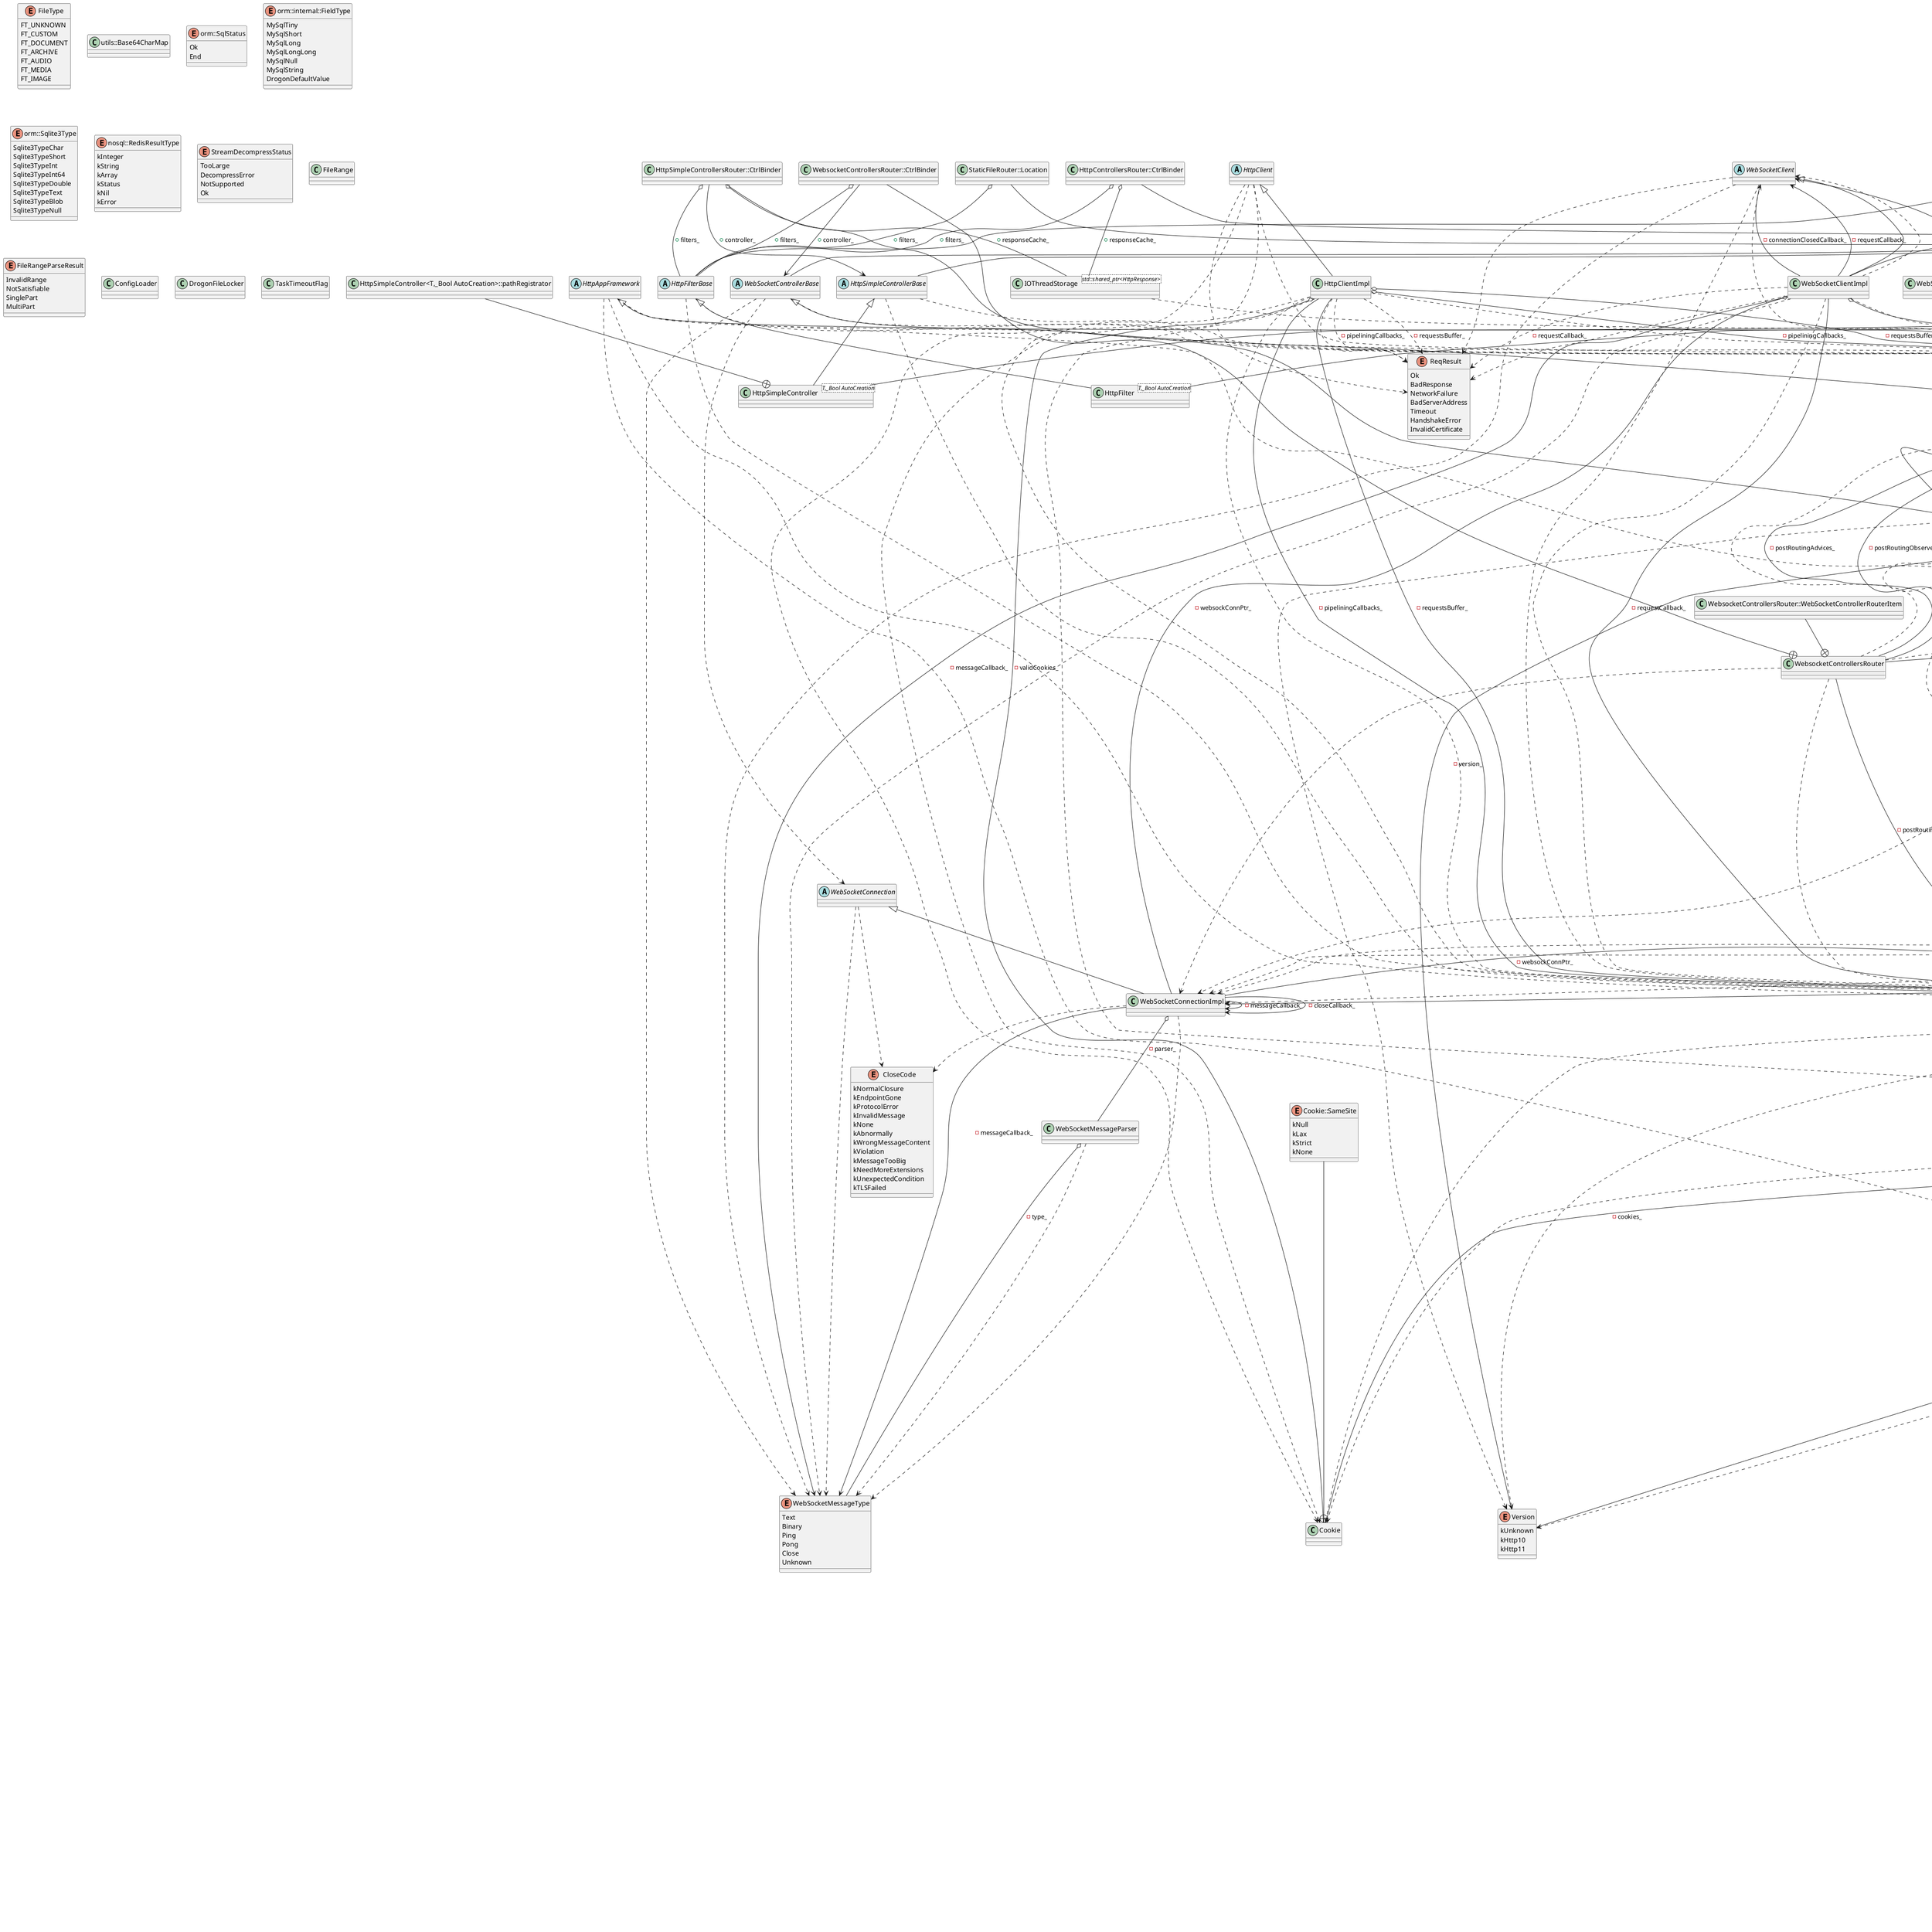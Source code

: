 @startuml
enum "HttpStatusCode" as C_0002294020846573993468
enum C_0002294020846573993468 {
kUnknown
k100Continue
k101SwitchingProtocols
k102Processing
k103EarlyHints
k200OK
k201Created
k202Accepted
k203NonAuthoritativeInformation
k204NoContent
k205ResetContent
k206PartialContent
k207MultiStatus
k208AlreadyReported
k226IMUsed
k300MultipleChoices
k301MovedPermanently
k302Found
k303SeeOther
k304NotModified
k305UseProxy
k306Unused
k307TemporaryRedirect
k308PermanentRedirect
k400BadRequest
k401Unauthorized
k402PaymentRequired
k403Forbidden
k404NotFound
k405MethodNotAllowed
k406NotAcceptable
k407ProxyAuthenticationRequired
k408RequestTimeout
k409Conflict
k410Gone
k411LengthRequired
k412PreconditionFailed
k413RequestEntityTooLarge
k414RequestURITooLarge
k415UnsupportedMediaType
k416RequestedRangeNotSatisfiable
k417ExpectationFailed
k418ImATeapot
k421MisdirectedRequest
k422UnprocessableEntity
k423Locked
k424FailedDependency
k425TooEarly
k426UpgradeRequired
k428PreconditionRequired
k429TooManyRequests
k431RequestHeaderFieldsTooLarge
k451UnavailableForLegalReasons
k500InternalServerError
k501NotImplemented
k502BadGateway
k503ServiceUnavailable
k504GatewayTimeout
k505HTTPVersionNotSupported
k506VariantAlsoNegotiates
k507InsufficientStorage
k508LoopDetected
k510NotExtended
k511NetworkAuthenticationRequired
}
enum "Version" as C_0000197817700020926822
enum C_0000197817700020926822 {
kUnknown
kHttp10
kHttp11
}
enum "ContentType" as C_0002066557435230642449
enum C_0002066557435230642449 {
CT_NONE
CT_APPLICATION_JSON
CT_TEXT_PLAIN
CT_TEXT_HTML
CT_APPLICATION_X_FORM
CT_APPLICATION_X_JAVASCRIPT
CT_TEXT_CSS
CT_TEXT_XML
CT_APPLICATION_XML
CT_TEXT_XSL
CT_APPLICATION_WASM
CT_APPLICATION_OCTET_STREAM
CT_APPLICATION_X_FONT_TRUETYPE
CT_APPLICATION_X_FONT_OPENTYPE
CT_APPLICATION_FONT_WOFF
CT_APPLICATION_FONT_WOFF2
CT_APPLICATION_VND_MS_FONTOBJ
CT_APPLICATION_PDF
CT_IMAGE_SVG_XML
CT_IMAGE_PNG
CT_IMAGE_WEBP
CT_IMAGE_AVIF
CT_IMAGE_JPG
CT_IMAGE_GIF
CT_IMAGE_XICON
CT_IMAGE_ICNS
CT_IMAGE_BMP
CT_MULTIPART_FORM_DATA
CT_CUSTOM
}
enum "FileType" as C_0000046087860677639494
enum C_0000046087860677639494 {
FT_UNKNOWN
FT_CUSTOM
FT_DOCUMENT
FT_ARCHIVE
FT_AUDIO
FT_MEDIA
FT_IMAGE
}
enum "HttpMethod" as C_0002297089588192879184
enum C_0002297089588192879184 {
Get
Post
Head
Put
Delete
Options
Patch
Invalid
}
enum "ReqResult" as C_0002149760671946388471
enum C_0002149760671946388471 {
Ok
BadResponse
NetworkFailure
BadServerAddress
Timeout
HandshakeError
InvalidCertificate
}
enum "WebSocketMessageType" as C_0001493037087324526865
enum C_0001493037087324526865 {
Text
Binary
Ping
Pong
Close
Unknown
}
abstract "HttpMessageBody" as C_0001754708542321847598
abstract C_0001754708542321847598 {
}
enum "HttpMessageBody::BodyType" as C_0000605428589634827505
enum C_0000605428589634827505 {
kNone
kString
kStringView
}
class "HttpMessageStringBody" as C_0001277789552022385231
class C_0001277789552022385231 {
}
class "HttpMessageStringViewBody" as C_0002060394961817502911
class C_0002060394961817502911 {
}
class "DrClassMap" as C_0000226157856975215688
class C_0000226157856975215688 {
}
class "Cookie" as C_0000629720874538387081
class C_0000629720874538387081 {
}
enum "Cookie::SameSite" as C_0002106053951744410615
enum C_0002106053951744410615 {
kNull
kLax
kStrict
kNone
}
class "HttpViewData" as C_0001371109155471867910
class C_0001371109155471867910 {
}
abstract "HttpResponse" as C_0001901795027020512498
abstract C_0001901795027020512498 {
}
class "utils::Base64CharMap" as C_0000809694871541360801
class C_0000809694871541360801 {
}
class "HttpResponseImpl" as C_0000381476730916804538
class C_0000381476730916804538 {
}
class "orm::DrogonDbException" as C_0000490701912571951483
class C_0000490701912571951483 {
}
class "orm::Failure" as C_0000456369170220033535
class C_0000456369170220033535 {
}
class "orm::BrokenConnection" as C_0001376443961393314631
class C_0001376443961393314631 {
}
class "orm::SqlError" as C_0000110094149694428433
class C_0000110094149694428433 {
}
class "orm::InDoubtError" as C_0001329812002507284968
class C_0001329812002507284968 {
}
class "orm::TransactionRollback" as C_0001914524283162894475
class C_0001914524283162894475 {
}
class "orm::SerializationFailure" as C_0001257602633022102086
class C_0001257602633022102086 {
}
class "orm::StatementCompletionUnknown" as C_0000994616565579621556
class C_0000994616565579621556 {
}
class "orm::DeadlockDetected" as C_0001888794958766654274
class C_0001888794958766654274 {
}
class "orm::InternalError" as C_0002261831672566029641
class C_0002261831672566029641 {
}
class "orm::TimeoutError" as C_0002302674545447868988
class C_0002302674545447868988 {
}
class "orm::UsageError" as C_0000254083566728914352
class C_0000254083566728914352 {
}
class "orm::ArgumentError" as C_0000916768331014483169
class C_0000916768331014483169 {
}
class "orm::ConversionError" as C_0001845087573322512354
class C_0001845087573322512354 {
}
class "orm::RangeError" as C_0001211430318191908949
class C_0001211430318191908949 {
}
class "orm::UnexpectedRows" as C_0000875683457816288818
class C_0000875683457816288818 {
}
class "orm::FeatureNotSupported" as C_0000303146722636107252
class C_0000303146722636107252 {
}
class "orm::DataException" as C_0000450066591467892548
class C_0000450066591467892548 {
}
class "orm::IntegrityConstraintViolation" as C_0000183985701049491110
class C_0000183985701049491110 {
}
class "orm::RestrictViolation" as C_0001486865965422908195
class C_0001486865965422908195 {
}
class "orm::NotNullViolation" as C_0001815296255384798414
class C_0001815296255384798414 {
}
class "orm::ForeignKeyViolation" as C_0000507707051843650703
class C_0000507707051843650703 {
}
class "orm::UniqueViolation" as C_0002008857915781258230
class C_0002008857915781258230 {
}
class "orm::CheckViolation" as C_0001924239052726442346
class C_0001924239052726442346 {
}
class "orm::InvalidCursorState" as C_0001566428556455139836
class C_0001566428556455139836 {
}
class "orm::InvalidSqlStatementName" as C_0000759062901150113307
class C_0000759062901150113307 {
}
class "orm::InvalidCursorName" as C_0001606121618321444316
class C_0001606121618321444316 {
}
class "orm::SyntaxError" as C_0000259099048957574831
class C_0000259099048957574831 {
}
class "orm::UndefinedColumn" as C_0001273053679516529581
class C_0001273053679516529581 {
}
class "orm::UndefinedFunction" as C_0000175001950433608832
class C_0000175001950433608832 {
}
class "orm::UndefinedTable" as C_0000506640526327418335
class C_0000506640526327418335 {
}
class "orm::InsufficientPrivilege" as C_0000615127120924718627
class C_0000615127120924718627 {
}
class "orm::InsufficientResources" as C_0002116496948881352812
class C_0002116496948881352812 {
}
class "orm::DiskFull" as C_0001472863203085702367
class C_0001472863203085702367 {
}
class "orm::OutOfMemory" as C_0000590086373805922620
class C_0000590086373805922620 {
}
class "orm::TooManyConnections" as C_0001565267492265102292
class C_0001565267492265102292 {
}
class "orm::ArrayParser" as C_0001031019763544911241
class C_0001031019763544911241 {
}
enum "orm::ArrayParser::juncture" as C_0000083418169140719751
enum C_0000083418169140719751 {
row_start
row_end
null_value
string_value
done
}
enum "orm::SqlStatus" as C_0000864614178541128980
enum C_0000864614178541128980 {
Ok
End
}
class "orm::Result" as C_0001879694154331038123
class C_0001879694154331038123 {
}
class "orm::Row" as C_0001497249381223800335
class C_0001497249381223800335 {
}
class "orm::Field" as C_0000384421613627818213
class C_0000384421613627818213 {
}
class "orm::ConstResultIterator" as C_0000759497631999745177
class C_0000759497631999745177 {
}
class "orm::ConstReverseResultIterator" as C_0001683013422590829842
class C_0001683013422590829842 {
}
class "orm::ConstRowIterator" as C_0001908145275863799607
class C_0001908145275863799607 {
}
class "orm::ConstReverseRowIterator" as C_0000154149308819588584
class C_0000154149308819588584 {
}
class "orm::DefaultValue" as C_0001242350316431051799
class C_0001242350316431051799 {
}
enum "orm::internal::FieldType" as C_0001803163228504873872
enum C_0001803163228504873872 {
MySqlTiny
MySqlShort
MySqlLong
MySqlLongLong
MySqlNull
MySqlString
DrogonDefaultValue
}
class "orm::internal::FunctionTraits<void (*)()>" as C_0000513185118210984636
class C_0000513185118210984636 {
}
class "orm::internal::FunctionTraits<Function>" as C_0001957603977180218076
class C_0001957603977180218076 {
}
class "orm::internal::FunctionTraits<ReturnType (ClassType::*)(Arguments...) const>" as C_0000443970950058419486
class C_0000443970950058419486 {
}
class "orm::internal::FunctionTraits<ReturnType (ClassType::*)(Arguments...)>" as C_0001417883023260479158
class C_0001417883023260479158 {
}
class "orm::internal::FunctionTraits<void (*)(const orm::Result &)>" as C_0000205829849769570168
class C_0000205829849769570168 {
}
class "orm::internal::FunctionTraits<void (*)(const orm::DrogonDbException &)>" as C_0001346608393855696837
class C_0001346608393855696837 {
}
class "orm::internal::FunctionTraits<void (*)(const std::__exception_ptr::exception_ptr &)>" as C_0001142968759717352443
class C_0001142968759717352443 {
}
class "orm::internal::FunctionTraits<ReturnType (*)(bool>" as C_0000567210264324755522
class C_0000567210264324755522 {
}
class "orm::internal::FunctionTraits<ReturnType (*)(Arguments...)>" as C_0001981897510351264598
class C_0001981897510351264598 {
}
class "orm::internal::VectorTypeTraits<T>" as C_0000786554807114980109
class C_0000786554807114980109 {
}
class "orm::internal::VectorTypeTraits<std::vector<std::shared_ptr<type-parameter-0-0>,std::allocator<std::shared_ptr<type-parameter-0-0>>>>" as C_0000874217699456090752
class C_0000874217699456090752 {
}
class "orm::internal::VectorTypeTraits<std::string>" as C_0001028932301327099173
class C_0001028932301327099173 {
}
class "orm::internal::CallbackArgTypeTraits<T>" as C_0001591051183953441591
class C_0001591051183953441591 {
}
class "orm::internal::CallbackArgTypeTraits<T *>" as C_0000843017854924881578
class C_0000843017854924881578 {
}
class "orm::internal::CallbackArgTypeTraits<T &>" as C_0001623635363292769104
class C_0001623635363292769104 {
}
class "orm::internal::CallbackArgTypeTraits<T &&>" as C_0000449587150521759061
class C_0000449587150521759061 {
}
class "orm::internal::CallbackArgTypeTraits<const type-parameter-0-0 &>" as C_0000863179859175409524
class C_0000863179859175409524 {
}
abstract "orm::internal::CallbackHolderBase" as C_0000811563132313094349
abstract C_0000811563132313094349 {
}
class "orm::internal::CallbackHolder<Function>" as C_0001889359869870982877
class C_0001889359869870982877 {
}
class "orm::internal::SqlBinder" as C_0000468897011034681203
class C_0000468897011034681203 {
}
class "orm::internal::FunctionTraits<>" as C_0002073642679454323555
class C_0002073642679454323555 {
}
enum "orm::ClientType" as C_0002190783142543069125
enum C_0002190783142543069125 {
PostgreSQL
Mysql
Sqlite3
}
enum "orm::Sqlite3Type" as C_0001301027004849434510
enum C_0001301027004849434510 {
Sqlite3TypeChar
Sqlite3TypeShort
Sqlite3TypeInt
Sqlite3TypeInt64
Sqlite3TypeDouble
Sqlite3TypeText
Sqlite3TypeBlob
Sqlite3TypeNull
}
enum "orm::Mode" as C_0001225333086930819835
enum C_0001225333086930819835 {
NonBlocking
Blocking
}
abstract "orm::DbClient" as C_0000471532526581045605
abstract C_0000471532526581045605 {
}
abstract "orm::Transaction" as C_0000456939794030293158
abstract C_0000456939794030293158 {
}
class "orm::DbClientManager" as C_0001649523481404497031
class C_0001649523481404497031 {
}
class "orm::ResultImpl" as C_0001955893625886337927
class C_0001955893625886337927 {
}
class "orm::DbClientManager::DbInfo" as C_0001683999535943826556
class C_0001683999535943826556 {
}
enum "nosql::RedisResultType" as C_0000236628666458416603
enum C_0000236628666458416603 {
kInteger
kString
kArray
kStatus
kNil
kError
}
class "nosql::RedisResult" as C_0000050005081244291018
class C_0000050005081244291018 {
}
enum "nosql::RedisErrorCode" as C_0001312001361169551649
enum C_0001312001361169551649 {
kNone
kUnknown
kConnectionBroken
kNoConnectionAvailable
kRedisError
kInternalError
kTransactionCancelled
kBadType
kTimeout
}
class "nosql::RedisException" as C_0000559300651359055504
class C_0000559300651359055504 {
}
abstract "nosql::RedisClient" as C_0001883779199158262454
abstract C_0001883779199158262454 {
}
abstract "nosql::RedisTransaction" as C_0000602502027937678388
abstract C_0000602502027937678388 {
}
class "nosql::RedisClientManager" as C_0001774738376105557712
class C_0001774738376105557712 {
}
class "nosql::RedisClientManager::RedisInfo" as C_0000611188511917421263
class C_0000611188511917421263 {
}
class "CallbackEntry" as C_0000090521162796328593
class C_0000090521162796328593 {
}
class "CacheMap<T1,T2>" as C_0001718377259596257071
class C_0001718377259596257071 {
}
class "CacheMap<T1,T2>::MapValue" as C_0001930726619760477737
class C_0001930726619760477737 {
}
class "CacheMap<T1,T2>::ControlBlock" as C_0000419720145399474911
class C_0000419720145399474911 {
}
class "DrObjectBase" as C_0000948678946378292650
class C_0000948678946378292650 {
}
class "DrObject<T>" as C_0000928351319055387329
class C_0000928351319055387329 {
}
class "DrObject<T>::DrAllocator" as C_0001433746402118277703
class C_0001433746402118277703 {
}
class "Session" as C_0001154883658290103158
class C_0001154883658290103158 {
}
class "Attributes" as C_0000856886442257969515
class C_0000856886442257969515 {
}
class "UploadFile" as C_0001615461992216996730
class C_0001615461992216996730 {
}
abstract "HttpRequest" as C_0001190870941872623442
abstract C_0001190870941872623442 {
}
abstract "HttpFilterBase" as C_0001287349830889935744
abstract C_0001287349830889935744 {
}
class "HttpFilter<T,_Bool AutoCreation>" as C_0000031631007973654078
class C_0000031631007973654078 {
}
class "HttpFile" as C_0001523417402752130926
class C_0001523417402752130926 {
}
class "MultiPartParser" as C_0001601606743768578298
class C_0001601606743768578298 {
}
abstract "DrTemplateBase" as C_0000286555068366301766
abstract C_0000286555068366301766 {
}
class "DrTemplate<T>" as C_0000730908334399288167
class C_0000730908334399288167 {
}
class "NotFound" as C_0001702311134469454529
class C_0001702311134469454529 {
}
enum "PluginStatus" as C_0002179084495633963903
enum C_0002179084495633963903 {
None
Initializing
Initialized
}
abstract "PluginBase" as C_0001766132705992294525
abstract C_0001766132705992294525 {
}
class "IsPlugin<T>" as C_0000757665531058320208
class C_0000757665531058320208 {
}
class "Plugin<T>" as C_0000090245984191403772
class C_0000090245984191403772 {
}
abstract "HttpAppFramework" as C_0000562806535167206749
abstract C_0000562806535167206749 {
}
class "InitBeforeMainFunction" as C_0000020484508416173121
class C_0000020484508416173121 {
}
class "HttpAppFrameworkImpl" as C_0001004757924792929683
class C_0001004757924792929683 {
}
class "IOThreadStorage<C>" as C_0002158017326150546890
class C_0002158017326150546890 {
}
abstract "HttpSimpleControllerBase" as C_0000128620413217137181
abstract C_0000128620413217137181 {
}
class "PluginsManager" as C_0000335650429468284846
class C_0000335650429468284846 {
}
class "StaticFileRouter" as C_0000353826227210189722
class C_0000353826227210189722 {
}
class "HttpFileImpl" as C_0000430861576536820587
class C_0000430861576536820587 {
}
class "ListenerManager" as C_0000608763234271505368
class C_0000608763234271505368 {
}
class "WebsocketControllersRouter" as C_0000951993459401033861
class C_0000951993459401033861 {
}
class "HttpRequestImpl" as C_0001077445029966790851
class C_0001077445029966790851 {
}
class "HttpServer" as C_0001484050858330124819
class C_0001484050858330124819 {
}
abstract "WebSocketControllerBase" as C_0001615046545627727628
abstract C_0001615046545627727628 {
}
class "HttpControllersRouter" as C_0001615151661652650598
class C_0001615151661652650598 {
}
class "SessionManager" as C_0001631916368591596960
class C_0001631916368591596960 {
}
class "HttpRequestParser" as C_0001720364280583232565
class C_0001720364280583232565 {
}
class "WebSocketConnectionImpl" as C_0001836657483865143021
class C_0001836657483865143021 {
}
class "HttpControllerBase" as C_0001847958496230053998
class C_0001847958496230053998 {
}
class "SharedLibManager" as C_0001894840575198633229
class C_0001894840575198633229 {
}
class "HttpSimpleControllersRouter" as C_0001970446989037272555
class C_0001970446989037272555 {
}
class "CacheMap<std::string,char>" as C_0002089220607717350710
class C_0002089220607717350710 {
}
class "IOThreadStorage<std::unique_ptr<CacheMap<std::string,char>>>" as C_0001314571613852665946
class C_0001314571613852665946 {
}
class "IOThreadStorage<std::unordered_map<std::string,std::shared_ptr<HttpResponse>>>" as C_0002042351670502806168
class C_0002042351670502806168 {
}
class "IOThreadStorage<std::vector<StaticFileRouter::Location>>" as C_0001088808863620520423
class C_0001088808863620520423 {
}
class "StaticFileRouter::Location" as C_0000956383041522651290
class C_0000956383041522651290 {
}
class "CacheFile" as C_0001602196388412231876
class C_0001602196388412231876 {
}
enum "StreamDecompressStatus" as C_0000163356329807892547
enum C_0000163356329807892547 {
TooLarge
DecompressError
NotSupported
Ok
}
class "FileRange" as C_0001172907301280190169
class C_0001172907301280190169 {
}
enum "FileRangeParseResult" as C_0000148446921052747184
enum C_0000148446921052747184 {
InvalidRange
NotSatisfiable
SinglePart
MultiPart
}
abstract "HttpClient" as C_0000193386755456182691
abstract C_0000193386755456182691 {
}
class "HttpController<T,_Bool AutoCreation>" as C_0001995789392269599386
class C_0001995789392269599386 {
}
class "HttpController<T,_Bool AutoCreation>::methodRegistrator" as C_0000413410237692450143
class C_0000413410237692450143 {
}
class "HttpSimpleController<T,_Bool AutoCreation>" as C_0001833788982003182044
class C_0001833788982003182044 {
}
class "HttpSimpleController<T,_Bool AutoCreation>::pathRegistrator" as C_0000616181114446158358
class C_0000616181114446158358 {
}
class "plugin::SecureSSLRedirector" as C_0000220070499246235988
class C_0000220070499246235988 {
}
class "plugin::AccessLogger" as C_0000244520623122674747
class C_0000244520623122674747 {
}
class "plugin::RealIpResolver" as C_0000941513324950733499
class C_0000941513324950733499 {
}
class "plugin::RealIpResolver::CIDR" as C_0000448641385731278432
class C_0000448641385731278432 {
}
class "HttpFileUploadRequest" as C_0001858718572891983498
class C_0001858718572891983498 {
}
enum "HttpRequestParser::HttpRequestParseStatus" as C_0002109502964953613273
enum C_0002109502964953613273 {
kExpectMethod
kExpectRequestLine
kExpectHeaders
kExpectBody
kExpectChunkLen
kExpectChunkBody
kExpectLastEmptyChunk
kGotAll
}
class "IOThreadStorage<std::shared_ptr<HttpResponse>>" as C_0000711739037540363664
class C_0000711739037540363664 {
}
class "HttpControllersRouter::CtrlBinder" as C_0001713808242298244995
class C_0001713808242298244995 {
}
class "HttpControllersRouter::HttpControllerRouterItem" as C_0000309843102008602296
class C_0000309843102008602296 {
}
class "CacheMap<std::string,std::shared_ptr<Session>>" as C_0000265559757505396166
class C_0000265559757505396166 {
}
class "IntranetIpFilter" as C_0001135131880391382868
class C_0001135131880391382868 {
}
enum "CloseCode" as C_0000861956644728290368
enum C_0000861956644728290368 {
kNormalClosure
kEndpointGone
kProtocolError
kInvalidMessage
kNone
kAbnormally
kWrongMessageContent
kViolation
kMessageTooBig
kNeedMoreExtensions
kUnexpectedCondition
kTLSFailed
}
abstract "WebSocketConnection" as C_0001703545934693630165
abstract C_0001703545934693630165 {
}
abstract "WebSocketClient" as C_0000082344787903276426
abstract C_0000082344787903276426 {
}
class "WebSocketClientImpl" as C_0001480640962659994258
class C_0001480640962659994258 {
}
class "HttpResponseParser" as C_0000280643349295394173
class C_0000280643349295394173 {
}
enum "HttpResponseParser::HttpResponseParseStatus" as C_0001507324705318899831
enum C_0001507324705318899831 {
kExpectResponseLine
kExpectHeaders
kExpectBody
kExpectChunkLen
kExpectChunkBody
kExpectLastEmptyChunk
kExpectClose
kGotAll
}
class "WebSocketMessageParser" as C_0001454627024293785596
class C_0001454627024293785596 {
}
class "WebsocketControllersRouter::CtrlBinder" as C_0000122138011985869741
class C_0000122138011985869741 {
}
class "WebsocketControllersRouter::WebSocketControllerRouterItem" as C_0002192270870067768196
class C_0002192270870067768196 {
}
class "WebSocketController<T,_Bool AutoCreation>" as C_0000806111021869891832
class C_0000806111021869891832 {
}
class "WebSocketController<T,_Bool AutoCreation>::pathRegistrator" as C_0000496166079302496197
class C_0000496166079302496197 {
}
class "IOThreadStorage<std::shared_ptr<nosql::RedisClient>>" as C_0002290647563351137987
class C_0002290647563351137987 {
}
class "SharedLibManager::DLStat" as C_0000912393489712100848
class C_0000912393489712100848 {
}
class "LocalHostFilter" as C_0001201580713638217777
class C_0001201580713638217777 {
}
class "HttpClientImpl" as C_0000566347777129574936
class C_0000566347777129574936 {
}
class "HttpSimpleControllersRouter::CtrlBinder" as C_0002131510168062055055
class C_0002131510168062055055 {
}
class "HttpSimpleControllersRouter::SimpleControllerRouterItem" as C_0000869536699651170580
class C_0000869536699651170580 {
}
class "ConfigLoader" as C_0001501409930325618238
class C_0001501409930325618238 {
}
class "ListenerManager::ListenerInfo" as C_0001204645190044863835
class C_0001204645190044863835 {
}
class "IOThreadStorage<std::shared_ptr<orm::DbClient>>" as C_0000607020710647024835
class C_0000607020710647024835 {
}
class "DrogonFileLocker" as C_0000181996994286112818
class C_0000181996994286112818 {
}
class "TaskTimeoutFlag" as C_0001532938012186904630
class C_0001532938012186904630 {
}
C_0000605428589634827505 --+ C_0001754708542321847598
C_0001754708542321847598 <|-- C_0001277789552022385231
C_0001754708542321847598 <|-- C_0002060394961817502911
C_0000226157856975215688 ..> C_0000948678946378292650
C_0002106053951744410615 --+ C_0000629720874538387081
C_0001901795027020512498 ..> C_0002294020846573993468
C_0001901795027020512498 ..> C_0000197817700020926822
C_0001901795027020512498 ..> C_0002066557435230642449
C_0001901795027020512498 ..> C_0000629720874538387081
C_0001901795027020512498 ..> C_0001371109155471867910
C_0000381476730916804538 ..> C_0002294020846573993468
C_0000381476730916804538 ..> C_0002066557435230642449
C_0000381476730916804538 ..> C_0000197817700020926822
C_0000381476730916804538 ..> C_0000629720874538387081
C_0000381476730916804538 o-- C_0000629720874538387081 : -cookies_
C_0000381476730916804538 o-- C_0002294020846573993468 : -statusCode_
C_0000381476730916804538 o-- C_0000197817700020926822 : -version_
C_0000381476730916804538 --> C_0001754708542321847598 : -bodyPtr_
C_0000381476730916804538 o-- C_0002066557435230642449 : -contentType_
C_0000381476730916804538 <.. C_0000280643349295394173 : +<<friend>>
C_0001901795027020512498 <|-- C_0000381476730916804538
C_0000490701912571951483 <|-- C_0000456369170220033535
C_0000456369170220033535 <|-- C_0001376443961393314631
C_0000456369170220033535 <|-- C_0000110094149694428433
C_0000456369170220033535 <|-- C_0001329812002507284968
C_0000456369170220033535 <|-- C_0001914524283162894475
C_0001914524283162894475 <|-- C_0001257602633022102086
C_0001914524283162894475 <|-- C_0000994616565579621556
C_0001914524283162894475 <|-- C_0001888794958766654274
C_0000490701912571951483 <|-- C_0002261831672566029641
C_0000490701912571951483 <|-- C_0002302674545447868988
C_0000490701912571951483 <|-- C_0000254083566728914352
C_0000490701912571951483 <|-- C_0000916768331014483169
C_0000490701912571951483 <|-- C_0001845087573322512354
C_0000490701912571951483 <|-- C_0001211430318191908949
C_0001211430318191908949 <|-- C_0000875683457816288818
C_0000110094149694428433 <|-- C_0000303146722636107252
C_0000110094149694428433 <|-- C_0000450066591467892548
C_0000110094149694428433 <|-- C_0000183985701049491110
C_0000183985701049491110 <|-- C_0001486865965422908195
C_0000183985701049491110 <|-- C_0001815296255384798414
C_0000183985701049491110 <|-- C_0000507707051843650703
C_0000183985701049491110 <|-- C_0002008857915781258230
C_0000183985701049491110 <|-- C_0001924239052726442346
C_0000110094149694428433 <|-- C_0001566428556455139836
C_0000110094149694428433 <|-- C_0000759062901150113307
C_0000110094149694428433 <|-- C_0001606121618321444316
C_0000110094149694428433 <|-- C_0000259099048957574831
C_0000259099048957574831 <|-- C_0001273053679516529581
C_0000259099048957574831 <|-- C_0000175001950433608832
C_0000259099048957574831 <|-- C_0000506640526327418335
C_0000110094149694428433 <|-- C_0000615127120924718627
C_0000110094149694428433 <|-- C_0002116496948881352812
C_0002116496948881352812 <|-- C_0001472863203085702367
C_0002116496948881352812 <|-- C_0000590086373805922620
C_0001376443961393314631 <|-- C_0001565267492265102292
C_0000083418169140719751 --+ C_0001031019763544911241
C_0001879694154331038123 ..> C_0001955893625886337927
C_0001879694154331038123 o-- C_0001955893625886337927 : -resultPtr_
C_0001879694154331038123 <.. C_0001497249381223800335 : +<<friend>>
C_0001879694154331038123 <.. C_0000384421613627818213 : +<<friend>>
C_0001497249381223800335 ..> C_0001879694154331038123
C_0001497249381223800335 o-- C_0001879694154331038123 : -result_
C_0001497249381223800335 <.. C_0001879694154331038123 : +<<friend>>
C_0001497249381223800335 <.. C_0000384421613627818213 : +<<friend>>
C_0000384421613627818213 ..> C_0001497249381223800335
C_0000384421613627818213 o-- C_0001879694154331038123 : -result_
C_0000384421613627818213 <.. C_0001497249381223800335 : +<<friend>>
C_0000759497631999745177 ..> C_0001879694154331038123
C_0000759497631999745177 <.. C_0001879694154331038123 : +<<friend>>
C_0001497249381223800335 <|-- C_0000759497631999745177
C_0001683013422590829842 ..> C_0000759497631999745177
C_0000759497631999745177 <|-- C_0001683013422590829842
C_0001908145275863799607 ..> C_0001497249381223800335
C_0001908145275863799607 <.. C_0001497249381223800335 : +<<friend>>
C_0000384421613627818213 <|-- C_0001908145275863799607
C_0000154149308819588584 ..> C_0001908145275863799607
C_0001908145275863799607 <|-- C_0000154149308819588584
C_0000513185118210984636 ..|> C_0002073642679454323555
C_0000443970950058419486 ..|> C_0001957603977180218076
C_0001981897510351264598 <|-- C_0000443970950058419486
C_0001417883023260479158 ..|> C_0001957603977180218076
C_0001981897510351264598 <|-- C_0001417883023260479158
C_0000205829849769570168 ..|> C_0001957603977180218076
C_0001346608393855696837 ..|> C_0001957603977180218076
C_0001142968759717352443 ..|> C_0001957603977180218076
C_0000567210264324755522 ..|> C_0001957603977180218076
C_0001981897510351264598 <|-- C_0000567210264324755522
C_0001981897510351264598 ..|> C_0001957603977180218076
C_0000874217699456090752 ..|> C_0000786554807114980109
C_0001028932301327099173 ..|> C_0000786554807114980109
C_0000843017854924881578 ..|> C_0001591051183953441591
C_0001623635363292769104 ..|> C_0001591051183953441591
C_0000449587150521759061 ..|> C_0001591051183953441591
C_0000863179859175409524 ..|> C_0001591051183953441591
C_0000811563132313094349 ..> C_0001879694154331038123
C_0001889359869870982877 ..> C_0001879694154331038123
C_0001889359869870982877 ..> C_0001497249381223800335
C_0001889359869870982877 ..> C_0000384421613627818213
C_0000811563132313094349 <|-- C_0001889359869870982877
C_0000468897011034681203 ..> C_0000471532526581045605
C_0000468897011034681203 ..> C_0002190783142543069125
C_0000468897011034681203 ..> C_0001242350316431051799
C_0000468897011034681203 ..> C_0001225333086930819835
C_0000468897011034681203 --> C_0000471532526581045605 : -client_
C_0000468897011034681203 o-- C_0001225333086930819835 : -mode_
C_0000468897011034681203 --> C_0000811563132313094349 : -callbackHolder_
C_0000468897011034681203 --> C_0000490701912571951483 : -exceptionCallback_
C_0000468897011034681203 o-- C_0002190783142543069125 : -type_
C_0000471532526581045605 ..> C_0000456939794030293158
C_0000471532526581045605 ..> C_0001879694154331038123
C_0000471532526581045605 o-- C_0002190783142543069125 : #type_
C_0000471532526581045605 <.. C_0000468897011034681203 : +<<friend>>
C_0000471532526581045605 <|-- C_0000456939794030293158
C_0001649523481404497031 o-- C_0000471532526581045605 : -dbClientsMap_
C_0001649523481404497031 ..> C_0000607020710647024835
C_0001649523481404497031 o-- C_0000607020710647024835 : -dbFastClientsMap_
C_0001683999535943826556 --+ C_0001649523481404497031
C_0001683999535943826556 o-- C_0002190783142543069125 : +dbType_
C_0000559300651359055504 ..> C_0001312001361169551649
C_0000559300651359055504 o-- C_0001312001361169551649 : -code_
C_0001883779199158262454 ..> C_0000050005081244291018
C_0001883779199158262454 ..> C_0000559300651359055504
C_0001883779199158262454 ..> C_0000602502027937678388
C_0000602502027937678388 ..> C_0000050005081244291018
C_0000602502027937678388 ..> C_0000559300651359055504
C_0001883779199158262454 <|-- C_0000602502027937678388
C_0001774738376105557712 o-- C_0001883779199158262454 : -redisClientsMap_
C_0001774738376105557712 ..> C_0002290647563351137987
C_0001774738376105557712 o-- C_0002290647563351137987 : -redisFastClientsMap_
C_0000611188511917421263 --+ C_0001774738376105557712
C_0001718377259596257071 ..> C_0000090521162796328593
C_0001718377259596257071 o-- C_0000090521162796328593 : -wheels_
C_0001930726619760477737 --+ C_0001718377259596257071
C_0001930726619760477737 o-- C_0000090521162796328593 : +weakEntryPtr_
C_0000419720145399474911 --+ C_0001718377259596257071
C_0000948678946378292650 <|-- C_0000928351319055387329
C_0001433746402118277703 --+ C_0000928351319055387329
C_0001154883658290103158 <.. C_0001004757924792929683 : +<<friend>>
C_0001154883658290103158 <.. C_0001631916368591596960 : +<<friend>>
C_0001615461992216996730 ..> C_0002066557435230642449
C_0001615461992216996730 o-- C_0002066557435230642449 : -contentType_
C_0001190870941872623442 ..> C_0002297089588192879184
C_0001190870941872623442 ..> C_0002066557435230642449
C_0001190870941872623442 ..> C_0001615461992216996730
C_0001287349830889935744 ..> C_0001190870941872623442
C_0001287349830889935744 ..> C_0001901795027020512498
C_0000948678946378292650 <|-- C_0001287349830889935744
C_0000928351319055387329 <|-- C_0000031631007973654078
C_0001287349830889935744 <|-- C_0000031631007973654078
C_0001523417402752130926 ..> C_0000430861576536820587
C_0001523417402752130926 --> C_0000430861576536820587 : -implPtr_
C_0001601606743768578298 ..> C_0001190870941872623442
C_0001601606743768578298 o-- C_0001523417402752130926 : #files_
C_0001601606743768578298 o-- C_0001190870941872623442 : #requestPtr_
C_0000286555068366301766 ..> C_0001371109155471867910
C_0000948678946378292650 <|-- C_0000286555068366301766
C_0000928351319055387329 <|-- C_0000730908334399288167
C_0000286555068366301766 <|-- C_0000730908334399288167
C_0001702311134469454529 ..> C_0001371109155471867910
C_0001766132705992294525 o-- C_0002179084495633963903 : -status_
C_0001766132705992294525 --> C_0001766132705992294525 : -dependencies_
C_0001766132705992294525 --> C_0001766132705992294525 : -initializedCallback_
C_0001766132705992294525 <.. C_0000335650429468284846 : +<<friend>>
C_0000948678946378292650 <|-- C_0001766132705992294525
C_0000757665531058320208 ..> C_0001766132705992294525
C_0001766132705992294525 <|-- C_0000090245984191403772
C_0000928351319055387329 <|-- C_0000090245984191403772
C_0000562806535167206749 ..> C_0001901795027020512498
C_0000562806535167206749 ..> C_0002294020846573993468
C_0000562806535167206749 ..> C_0001190870941872623442
C_0000562806535167206749 ..> C_0002297089588192879184
C_0001004757924792929683 ..> C_0001901795027020512498
C_0001004757924792929683 ..> C_0002294020846573993468
C_0001004757924792929683 ..> C_0001190870941872623442
C_0001004757924792929683 ..> C_0001077445029966790851
C_0001004757924792929683 ..> C_0002297089588192879184
C_0001004757924792929683 ..> C_0001836657483865143021
C_0001004757924792929683 o-- C_0000353826227210189722 : -staticFileRouterPtr_
C_0001004757924792929683 o-- C_0001615151661652650598 : -httpCtrlsRouterPtr_
C_0001004757924792929683 o-- C_0001970446989037272555 : -httpSimpleCtrlsRouterPtr_
C_0001004757924792929683 o-- C_0000951993459401033861 : -websockCtrlsRouterPtr_
C_0001004757924792929683 o-- C_0000608763234271505368 : -listenerManagerPtr_
C_0001004757924792929683 o-- C_0000335650429468284846 : -pluginsManagerPtr_
C_0001004757924792929683 o-- C_0001649523481404497031 : -dbClientManagerPtr_
C_0001004757924792929683 o-- C_0001774738376105557712 : -redisClientManagerPtr_
C_0001004757924792929683 o-- C_0001894840575198633229 : -sharedLibManagerPtr_
C_0001004757924792929683 o-- C_0001631916368591596960 : -sessionManagerPtr_
C_0001004757924792929683 o-- C_0001901795027020512498 : -custom404_
C_0001004757924792929683 ..> C_0002294020846573993468 : -customErrorHandler_
C_0001004757924792929683 --> C_0001901795027020512498 : -responseCreationAdvices_
C_0001004757924792929683 --> C_0001190870941872623442 : -syncAdvices_
C_0001004757924792929683 --> C_0001190870941872623442 : -preRoutingAdvices_
C_0001004757924792929683 --> C_0001901795027020512498 : -preRoutingAdvices_
C_0001004757924792929683 --> C_0001190870941872623442 : -postRoutingAdvices_
C_0001004757924792929683 --> C_0001901795027020512498 : -postRoutingAdvices_
C_0001004757924792929683 --> C_0001190870941872623442 : -preHandlingAdvices_
C_0001004757924792929683 --> C_0001901795027020512498 : -preHandlingAdvices_
C_0001004757924792929683 --> C_0001190870941872623442 : -postHandlingAdvices_
C_0001004757924792929683 --> C_0001901795027020512498 : -postHandlingAdvices_
C_0001004757924792929683 --> C_0001190870941872623442 : -preSendingAdvices_
C_0001004757924792929683 --> C_0001901795027020512498 : -preSendingAdvices_
C_0001004757924792929683 --> C_0001190870941872623442 : -preRoutingObservers_
C_0001004757924792929683 --> C_0001190870941872623442 : -postRoutingObservers_
C_0001004757924792929683 --> C_0001190870941872623442 : -preHandlingObservers_
C_0001004757924792929683 --> C_0001190870941872623442 : -exceptionHandler_
C_0001004757924792929683 --> C_0001901795027020512498 : -exceptionHandler_
C_0001004757924792929683 --> C_0000020484508416173121 : -initFirst_
C_0000562806535167206749 <|-- C_0001004757924792929683
C_0000128620413217137181 ..> C_0001190870941872623442
C_0000128620413217137181 ..> C_0001901795027020512498
C_0000948678946378292650 <|-- C_0000128620413217137181
C_0000335650429468284846 ..> C_0001766132705992294525
C_0000335650429468284846 o-- C_0001766132705992294525 : -pluginsMap_
C_0000335650429468284846 --> C_0001766132705992294525 : -initializedPlugins_
C_0000353826227210189722 ..> C_0001077445029966790851
C_0000353826227210189722 ..> C_0001901795027020512498
C_0000353826227210189722 ..> C_0001190870941872623442
C_0000353826227210189722 ..> C_0001314571613852665946
C_0000353826227210189722 o-- C_0001314571613852665946 : -staticFilesCacheMap_
C_0000353826227210189722 ..> C_0002042351670502806168
C_0000353826227210189722 o-- C_0002042351670502806168 : -staticFilesCache_
C_0000353826227210189722 --> C_0001190870941872623442 : -defaultHandler_
C_0000353826227210189722 --> C_0001901795027020512498 : -defaultHandler_
C_0000353826227210189722 ..> C_0001088808863620520423
C_0000353826227210189722 --> C_0001088808863620520423 : -ioLocationsPtr_
C_0000430861576536820587 ..> C_0001190870941872623442
C_0000430861576536820587 ..> C_0002066557435230642449
C_0000430861576536820587 o-- C_0001190870941872623442 : -requestPtr_
C_0000430861576536820587 o-- C_0002066557435230642449 : -contentType_
C_0000608763234271505368 ..> C_0001077445029966790851
C_0000608763234271505368 ..> C_0001901795027020512498
C_0000608763234271505368 ..> C_0001836657483865143021
C_0000608763234271505368 ..> C_0001190870941872623442
C_0000608763234271505368 o-- C_0001484050858330124819 : -servers_
C_0000951993459401033861 ..> C_0001190870941872623442
C_0000951993459401033861 ..> C_0001901795027020512498
C_0000951993459401033861 ..> C_0001077445029966790851
C_0000951993459401033861 ..> C_0001836657483865143021
C_0000951993459401033861 --> C_0001190870941872623442 : -postRoutingAdvices_
C_0000951993459401033861 --> C_0001901795027020512498 : -postRoutingAdvices_
C_0000951993459401033861 --> C_0001190870941872623442 : -postRoutingObservers_
C_0001077445029966790851 ..> C_0000197817700020926822
C_0001077445029966790851 ..> C_0002297089588192879184
C_0001077445029966790851 ..> C_0001154883658290103158
C_0001077445029966790851 ..> C_0002066557435230642449
C_0001077445029966790851 o-- C_0002297089588192879184 : -method_
C_0001077445029966790851 o-- C_0000197817700020926822 : -version_
C_0001077445029966790851 o-- C_0001154883658290103158 : -sessionPtr_
C_0001077445029966790851 o-- C_0000856886442257969515 : -attributesPtr_
C_0001077445029966790851 o-- C_0001602196388412231876 : -cacheFilePtr_
C_0001077445029966790851 o-- C_0002066557435230642449 : #contentType_
C_0001077445029966790851 <.. C_0001190870941872623442 : +<<friend>>
C_0001077445029966790851 <.. C_0001720364280583232565 : +<<friend>>
C_0001190870941872623442 <|-- C_0001077445029966790851
C_0001484050858330124819 ..> C_0001190870941872623442
C_0001484050858330124819 ..> C_0001901795027020512498
C_0001484050858330124819 ..> C_0001077445029966790851
C_0001484050858330124819 ..> C_0001836657483865143021
C_0001484050858330124819 ..> C_0001720364280583232565
C_0001484050858330124819 --> C_0001077445029966790851 : -httpAsyncCallback_
C_0001484050858330124819 --> C_0001901795027020512498 : -httpAsyncCallback_
C_0001484050858330124819 --> C_0001077445029966790851 : -newWebsocketCallback_
C_0001484050858330124819 --> C_0001901795027020512498 : -newWebsocketCallback_
C_0001484050858330124819 --> C_0001836657483865143021 : -newWebsocketCallback_
C_0001484050858330124819 --> C_0001190870941872623442 : -syncAdvices_
C_0001484050858330124819 --> C_0001190870941872623442 : -preSendingAdvices_
C_0001484050858330124819 --> C_0001901795027020512498 : -preSendingAdvices_
C_0001615046545627727628 ..> C_0001703545934693630165
C_0001615046545627727628 ..> C_0001493037087324526865
C_0001615046545627727628 ..> C_0001190870941872623442
C_0000948678946378292650 <|-- C_0001615046545627727628
C_0001615151661652650598 ..> C_0000353826227210189722
C_0001615151661652650598 ..> C_0001190870941872623442
C_0001615151661652650598 ..> C_0001901795027020512498
C_0001615151661652650598 ..> C_0002297089588192879184
C_0001615151661652650598 ..> C_0001077445029966790851
C_0001615151661652650598 --> C_0000353826227210189722 : -fileRouter_
C_0001615151661652650598 --> C_0001190870941872623442 : -postRoutingAdvices_
C_0001615151661652650598 --> C_0001901795027020512498 : -postRoutingAdvices_
C_0001615151661652650598 --> C_0001190870941872623442 : -preHandlingAdvices_
C_0001615151661652650598 --> C_0001901795027020512498 : -preHandlingAdvices_
C_0001615151661652650598 --> C_0001190870941872623442 : -postRoutingObservers_
C_0001615151661652650598 --> C_0001190870941872623442 : -preHandlingObservers_
C_0001615151661652650598 --> C_0001190870941872623442 : -postHandlingAdvices_
C_0001615151661652650598 --> C_0001901795027020512498 : -postHandlingAdvices_
C_0001631916368591596960 ..> C_0001154883658290103158
C_0001631916368591596960 ..> C_0000265559757505396166
C_0001631916368591596960 o-- C_0000265559757505396166 : -sessionMapPtr_
C_0001720364280583232565 ..> C_0001836657483865143021
C_0001720364280583232565 ..> C_0001190870941872623442
C_0001720364280583232565 ..> C_0001901795027020512498
C_0001720364280583232565 ..> C_0001077445029966790851
C_0001720364280583232565 ..> C_0002294020846573993468
C_0001720364280583232565 o-- C_0001077445029966790851 : -request_
C_0001720364280583232565 o-- C_0001836657483865143021 : -websockConnPtr_
C_0001720364280583232565 o-- C_0001190870941872623442 : -requestPipelining_
C_0001720364280583232565 o-- C_0001901795027020512498 : -requestPipelining_
C_0001720364280583232565 o-- C_0001901795027020512498 : -responseBuffer_
C_0001720364280583232565 o-- C_0001077445029966790851 : -requestBuffer_
C_0001720364280583232565 o-- C_0001077445029966790851 : -requestsPool_
C_0001836657483865143021 ..> C_0001493037087324526865
C_0001836657483865143021 ..> C_0000861956644728290368
C_0001836657483865143021 o-- C_0001454627024293785596 : -parser_
C_0001836657483865143021 --> C_0001836657483865143021 : -messageCallback_
C_0001836657483865143021 --> C_0001493037087324526865 : -messageCallback_
C_0001836657483865143021 --> C_0001836657483865143021 : -closeCallback_
C_0001703545934693630165 <|-- C_0001836657483865143021
C_0001970446989037272555 ..> C_0001615151661652650598
C_0001970446989037272555 ..> C_0001190870941872623442
C_0001970446989037272555 ..> C_0001901795027020512498
C_0001970446989037272555 ..> C_0001077445029966790851
C_0001970446989037272555 --> C_0001615151661652650598 : -httpCtrlsRouter_
C_0001970446989037272555 --> C_0001190870941872623442 : -postRoutingAdvices_
C_0001970446989037272555 --> C_0001901795027020512498 : -postRoutingAdvices_
C_0001970446989037272555 --> C_0001190870941872623442 : -preHandlingAdvices_
C_0001970446989037272555 --> C_0001901795027020512498 : -preHandlingAdvices_
C_0001970446989037272555 --> C_0001190870941872623442 : -postRoutingObservers_
C_0001970446989037272555 --> C_0001190870941872623442 : -preHandlingObservers_
C_0001970446989037272555 --> C_0001190870941872623442 : -postHandlingAdvices_
C_0001970446989037272555 --> C_0001901795027020512498 : -postHandlingAdvices_
C_0002089220607717350710 ..|> C_0001718377259596257071
C_0001314571613852665946 ..> C_0002089220607717350710
C_0001314571613852665946 ..|> C_0002158017326150546890
C_0002042351670502806168 ..|> C_0002158017326150546890
C_0001088808863620520423 ..|> C_0002158017326150546890
C_0000956383041522651290 --+ C_0000353826227210189722
C_0000956383041522651290 o-- C_0001287349830889935744 : +filters_
C_0000193386755456182691 ..> C_0001190870941872623442
C_0000193386755456182691 ..> C_0002149760671946388471
C_0000193386755456182691 ..> C_0001901795027020512498
C_0000193386755456182691 ..> C_0000629720874538387081
C_0000928351319055387329 <|-- C_0001995789392269599386
C_0001847958496230053998 <|-- C_0001995789392269599386
C_0000413410237692450143 --+ C_0001995789392269599386
C_0000928351319055387329 <|-- C_0001833788982003182044
C_0000128620413217137181 <|-- C_0001833788982003182044
C_0000616181114446158358 --+ C_0001833788982003182044
C_0000220070499246235988 ..> C_0001190870941872623442
C_0000244520623122674747 ..> C_0001190870941872623442
C_0000244520623122674747 ..> C_0001901795027020512498
C_0000244520623122674747 --> C_0001190870941872623442 : -logFunctions_
C_0000244520623122674747 --> C_0001901795027020512498 : -logFunctions_
C_0000244520623122674747 --> C_0001190870941872623442 : -logFunctionMap_
C_0000244520623122674747 --> C_0001901795027020512498 : -logFunctionMap_
C_0000941513324950733499 ..> C_0001190870941872623442
C_0000448641385731278432 --+ C_0000941513324950733499
C_0001858718572891983498 ..> C_0001615461992216996730
C_0001858718572891983498 o-- C_0001615461992216996730 : -files_
C_0001077445029966790851 <|-- C_0001858718572891983498
C_0002109502964953613273 --+ C_0001720364280583232565
C_0000711739037540363664 ..|> C_0002158017326150546890
C_0001713808242298244995 --+ C_0001615151661652650598
C_0001713808242298244995 o-- C_0001287349830889935744 : +filters_
C_0001713808242298244995 o-- C_0000711739037540363664 : +responseCache_
C_0000309843102008602296 --+ C_0001615151661652650598
C_0000265559757505396166 ..|> C_0001718377259596257071
C_0001135131880391382868 ..> C_0001190870941872623442
C_0001135131880391382868 ..> C_0001901795027020512498
C_0001703545934693630165 ..> C_0001493037087324526865
C_0001703545934693630165 ..> C_0000861956644728290368
C_0000082344787903276426 ..> C_0001493037087324526865
C_0000082344787903276426 ..> C_0001190870941872623442
C_0000082344787903276426 ..> C_0002149760671946388471
C_0000082344787903276426 ..> C_0001901795027020512498
C_0001480640962659994258 ..> C_0000082344787903276426
C_0001480640962659994258 ..> C_0001493037087324526865
C_0001480640962659994258 ..> C_0001190870941872623442
C_0001480640962659994258 ..> C_0002149760671946388471
C_0001480640962659994258 ..> C_0001901795027020512498
C_0001480640962659994258 o-- C_0001190870941872623442 : -upgradeRequest_
C_0001480640962659994258 --> C_0000082344787903276426 : -messageCallback_
C_0001480640962659994258 --> C_0001493037087324526865 : -messageCallback_
C_0001480640962659994258 --> C_0000082344787903276426 : -connectionClosedCallback_
C_0001480640962659994258 ..> C_0002149760671946388471 : -requestCallback_
C_0001480640962659994258 --> C_0001901795027020512498 : -requestCallback_
C_0001480640962659994258 --> C_0000082344787903276426 : -requestCallback_
C_0001480640962659994258 o-- C_0001836657483865143021 : -websockConnPtr_
C_0000082344787903276426 <|-- C_0001480640962659994258
C_0000280643349295394173 o-- C_0000381476730916804538 : -responsePtr_
C_0001507324705318899831 --+ C_0000280643349295394173
C_0001454627024293785596 ..> C_0001493037087324526865
C_0001454627024293785596 o-- C_0001493037087324526865 : -type_
C_0000122138011985869741 --+ C_0000951993459401033861
C_0000122138011985869741 --> C_0001615046545627727628 : +controller_
C_0000122138011985869741 o-- C_0001287349830889935744 : +filters_
C_0002192270870067768196 --+ C_0000951993459401033861
C_0000928351319055387329 <|-- C_0000806111021869891832
C_0001615046545627727628 <|-- C_0000806111021869891832
C_0000496166079302496197 --+ C_0000806111021869891832
C_0002290647563351137987 ..|> C_0002158017326150546890
C_0000912393489712100848 --+ C_0001894840575198633229
C_0001201580713638217777 ..> C_0001190870941872623442
C_0001201580713638217777 ..> C_0001901795027020512498
C_0000566347777129574936 ..> C_0001190870941872623442
C_0000566347777129574936 ..> C_0002149760671946388471
C_0000566347777129574936 ..> C_0001901795027020512498
C_0000566347777129574936 ..> C_0000629720874538387081
C_0000566347777129574936 ..> C_0000381476730916804538
C_0000566347777129574936 o-- C_0001190870941872623442 : -pipeliningCallbacks_
C_0000566347777129574936 ..> C_0002149760671946388471 : -pipeliningCallbacks_
C_0000566347777129574936 --> C_0001901795027020512498 : -pipeliningCallbacks_
C_0000566347777129574936 o-- C_0001190870941872623442 : -requestsBuffer_
C_0000566347777129574936 ..> C_0002149760671946388471 : -requestsBuffer_
C_0000566347777129574936 --> C_0001901795027020512498 : -requestsBuffer_
C_0000566347777129574936 o-- C_0000629720874538387081 : -validCookies_
C_0000193386755456182691 <|-- C_0000566347777129574936
C_0002131510168062055055 --+ C_0001970446989037272555
C_0002131510168062055055 --> C_0000128620413217137181 : +controller_
C_0002131510168062055055 o-- C_0001287349830889935744 : +filters_
C_0002131510168062055055 o-- C_0000711739037540363664 : +responseCache_
C_0000869536699651170580 --+ C_0001970446989037272555
C_0001204645190044863835 --+ C_0000608763234271505368
C_0000607020710647024835 ..|> C_0002158017326150546890
@enduml
